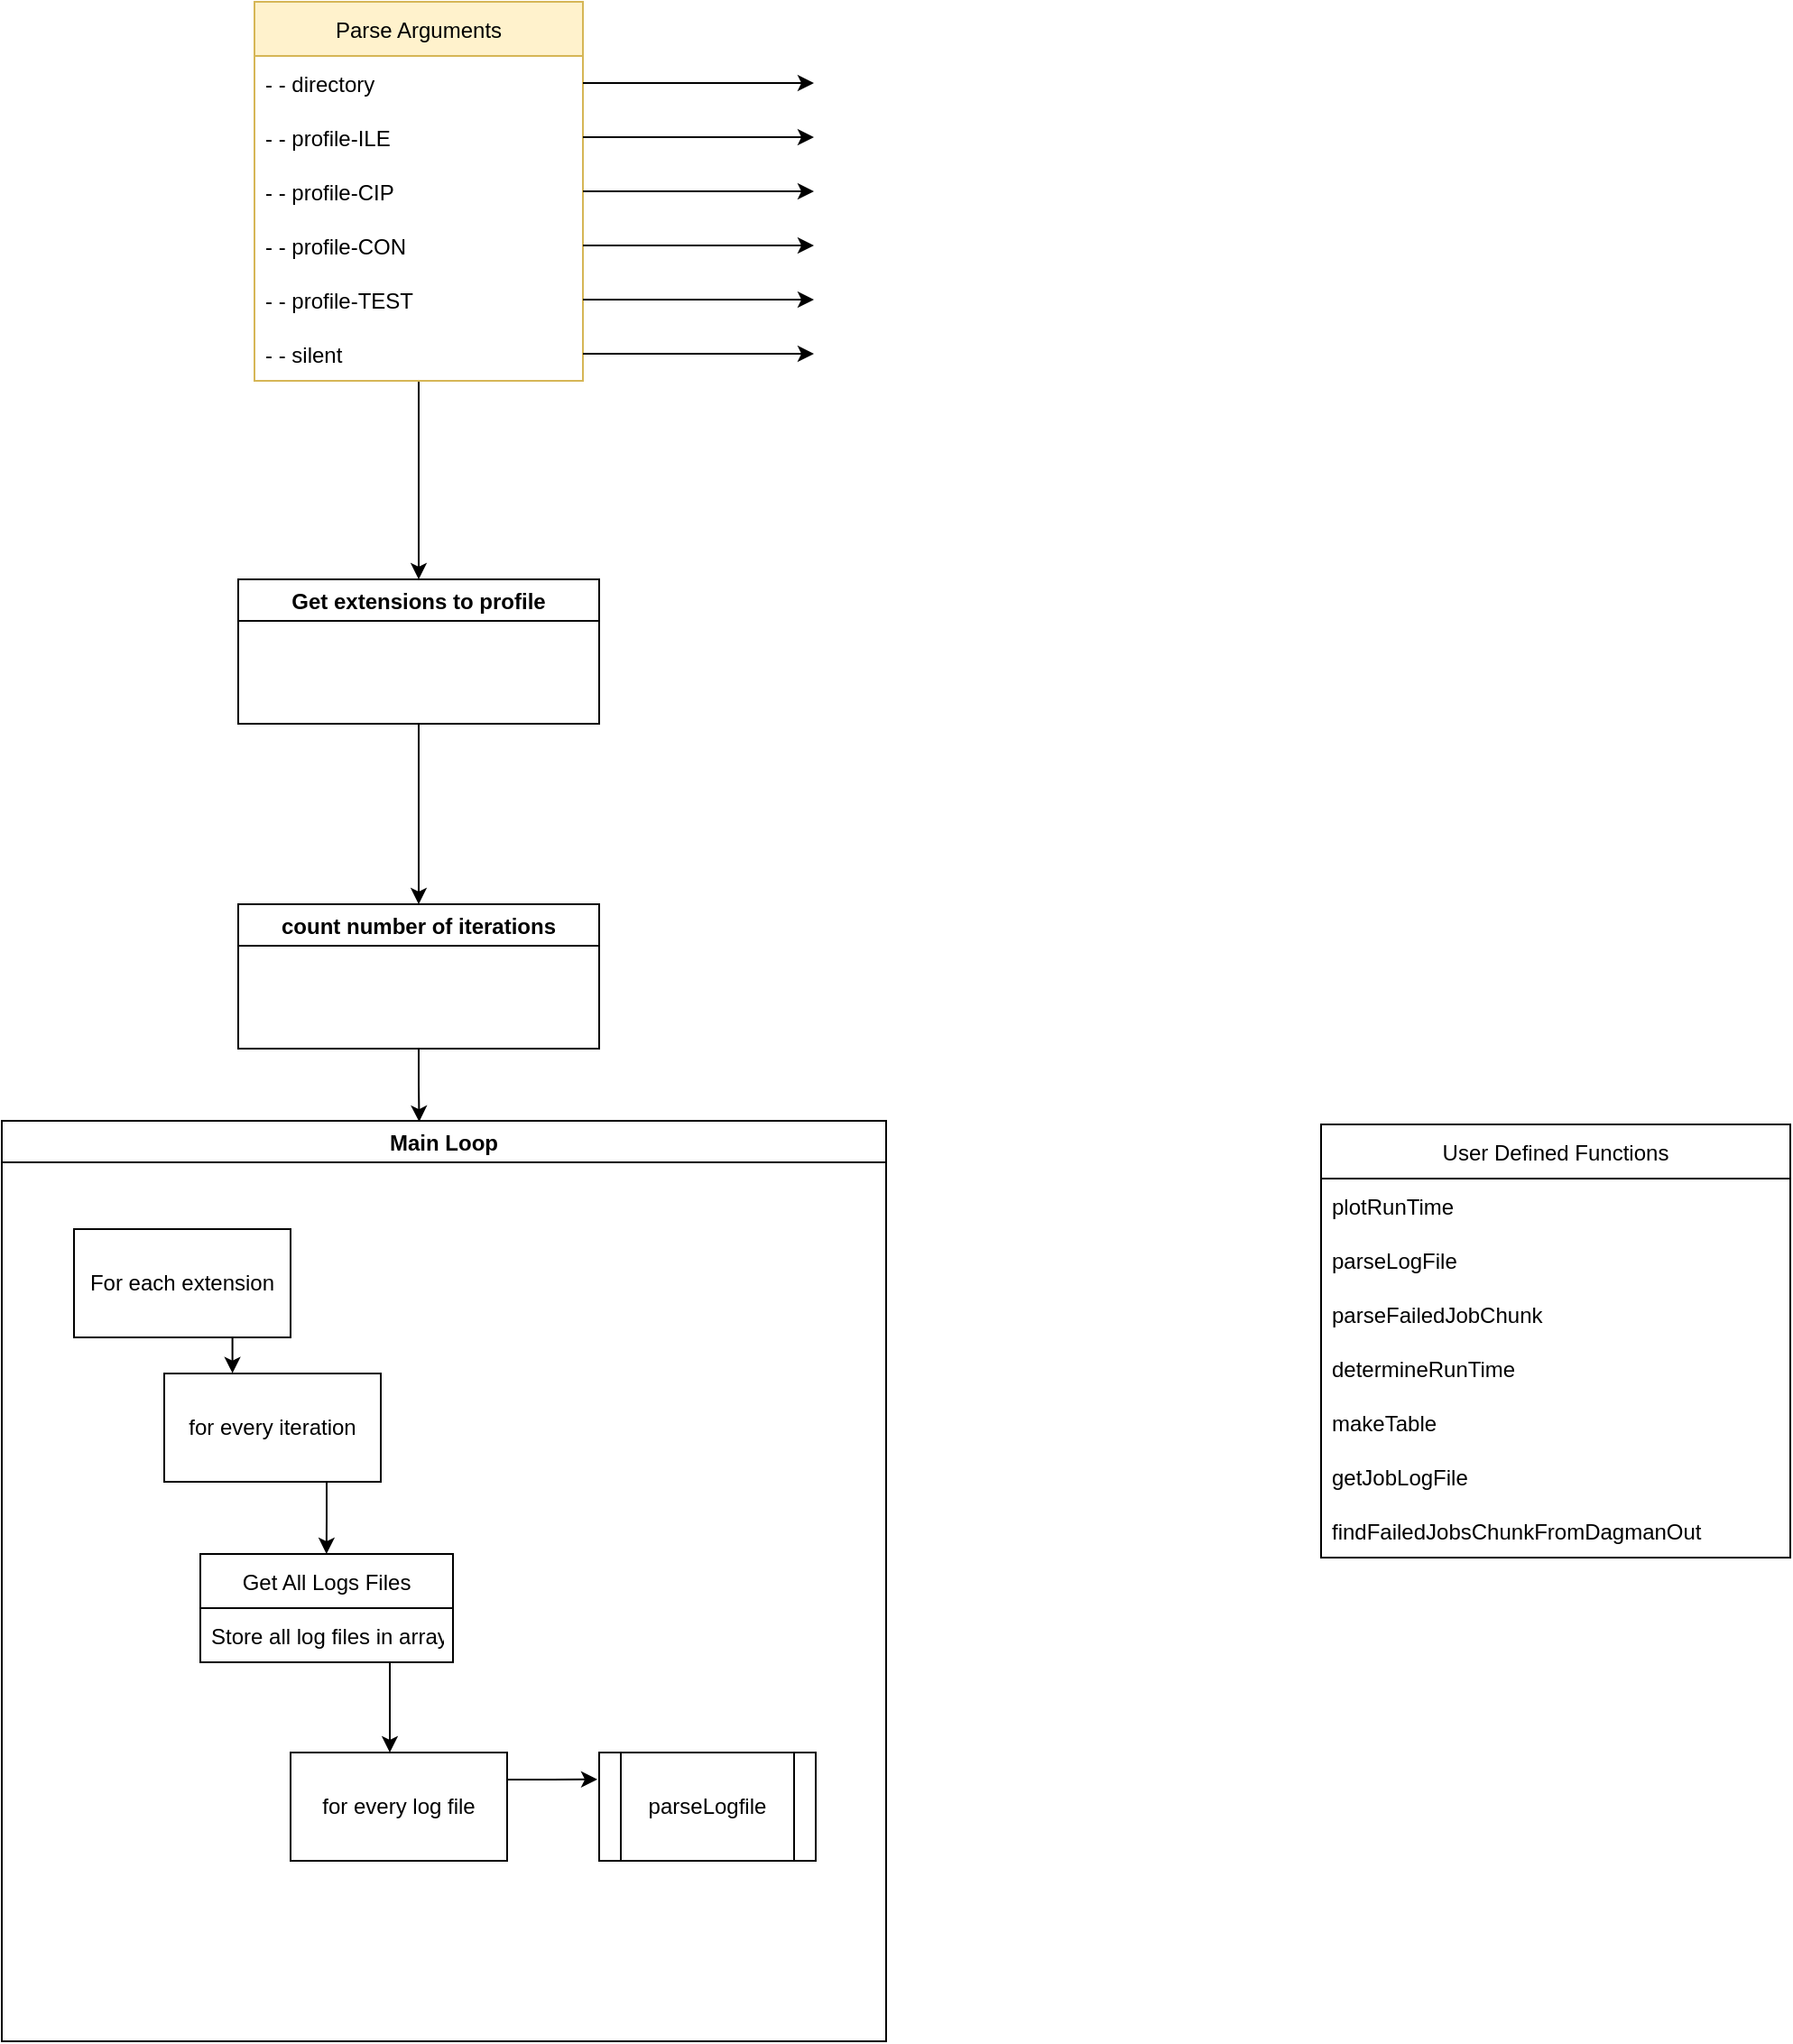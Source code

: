 <mxfile version="16.5.6" type="github">
  <diagram id="el1U36p7zhVe5056gf_X" name="Page-1">
    <mxGraphModel dx="1010" dy="1005" grid="1" gridSize="10" guides="1" tooltips="1" connect="1" arrows="1" fold="1" page="1" pageScale="1" pageWidth="850" pageHeight="1100" math="0" shadow="0">
      <root>
        <mxCell id="0" />
        <mxCell id="1" parent="0" />
        <mxCell id="W2DuysxjR4uDY15PI-nn-50" style="edgeStyle=orthogonalEdgeStyle;rounded=0;orthogonalLoop=1;jettySize=auto;html=1;" parent="1" source="W2DuysxjR4uDY15PI-nn-23" edge="1">
          <mxGeometry relative="1" as="geometry">
            <mxPoint x="1311" y="370" as="targetPoint" />
          </mxGeometry>
        </mxCell>
        <mxCell id="W2DuysxjR4uDY15PI-nn-23" value="Parse Arguments" style="swimlane;fontStyle=0;childLayout=stackLayout;horizontal=1;startSize=30;horizontalStack=0;resizeParent=1;resizeParentMax=0;resizeLast=0;collapsible=1;marginBottom=0;fillColor=#fff2cc;strokeColor=#d6b656;" parent="1" vertex="1">
          <mxGeometry x="1220" y="50" width="182" height="210" as="geometry">
            <mxRectangle x="1220" y="50" width="50" height="30" as="alternateBounds" />
          </mxGeometry>
        </mxCell>
        <mxCell id="W2DuysxjR4uDY15PI-nn-24" value="- - directory" style="text;strokeColor=none;fillColor=none;align=left;verticalAlign=middle;spacingLeft=4;spacingRight=4;overflow=hidden;points=[[0,0.5],[1,0.5]];portConstraint=eastwest;rotatable=0;" parent="W2DuysxjR4uDY15PI-nn-23" vertex="1">
          <mxGeometry y="30" width="182" height="30" as="geometry" />
        </mxCell>
        <mxCell id="W2DuysxjR4uDY15PI-nn-25" value="- - profile-ILE" style="text;strokeColor=none;fillColor=none;align=left;verticalAlign=middle;spacingLeft=4;spacingRight=4;overflow=hidden;points=[[0,0.5],[1,0.5]];portConstraint=eastwest;rotatable=0;" parent="W2DuysxjR4uDY15PI-nn-23" vertex="1">
          <mxGeometry y="60" width="182" height="30" as="geometry" />
        </mxCell>
        <mxCell id="W2DuysxjR4uDY15PI-nn-26" value="- - profile-CIP" style="text;strokeColor=none;fillColor=none;align=left;verticalAlign=middle;spacingLeft=4;spacingRight=4;overflow=hidden;points=[[0,0.5],[1,0.5]];portConstraint=eastwest;rotatable=0;" parent="W2DuysxjR4uDY15PI-nn-23" vertex="1">
          <mxGeometry y="90" width="182" height="30" as="geometry" />
        </mxCell>
        <mxCell id="W2DuysxjR4uDY15PI-nn-28" value="- - profile-CON" style="text;strokeColor=none;fillColor=none;align=left;verticalAlign=middle;spacingLeft=4;spacingRight=4;overflow=hidden;points=[[0,0.5],[1,0.5]];portConstraint=eastwest;rotatable=0;" parent="W2DuysxjR4uDY15PI-nn-23" vertex="1">
          <mxGeometry y="120" width="182" height="30" as="geometry" />
        </mxCell>
        <mxCell id="W2DuysxjR4uDY15PI-nn-29" value="- - profile-TEST" style="text;strokeColor=none;fillColor=none;align=left;verticalAlign=middle;spacingLeft=4;spacingRight=4;overflow=hidden;points=[[0,0.5],[1,0.5]];portConstraint=eastwest;rotatable=0;" parent="W2DuysxjR4uDY15PI-nn-23" vertex="1">
          <mxGeometry y="150" width="182" height="30" as="geometry" />
        </mxCell>
        <mxCell id="W2DuysxjR4uDY15PI-nn-30" value="- - silent" style="text;strokeColor=none;fillColor=none;align=left;verticalAlign=middle;spacingLeft=4;spacingRight=4;overflow=hidden;points=[[0,0.5],[1,0.5]];portConstraint=eastwest;rotatable=0;" parent="W2DuysxjR4uDY15PI-nn-23" vertex="1">
          <mxGeometry y="180" width="182" height="30" as="geometry" />
        </mxCell>
        <mxCell id="W2DuysxjR4uDY15PI-nn-39" style="edgeStyle=orthogonalEdgeStyle;rounded=0;orthogonalLoop=1;jettySize=auto;html=1;" parent="1" source="W2DuysxjR4uDY15PI-nn-24" edge="1">
          <mxGeometry relative="1" as="geometry">
            <mxPoint x="1530" y="95" as="targetPoint" />
          </mxGeometry>
        </mxCell>
        <mxCell id="W2DuysxjR4uDY15PI-nn-40" style="edgeStyle=orthogonalEdgeStyle;rounded=0;orthogonalLoop=1;jettySize=auto;html=1;" parent="1" source="W2DuysxjR4uDY15PI-nn-25" edge="1">
          <mxGeometry relative="1" as="geometry">
            <mxPoint x="1530" y="125" as="targetPoint" />
          </mxGeometry>
        </mxCell>
        <mxCell id="W2DuysxjR4uDY15PI-nn-41" style="edgeStyle=orthogonalEdgeStyle;rounded=0;orthogonalLoop=1;jettySize=auto;html=1;" parent="1" source="W2DuysxjR4uDY15PI-nn-26" edge="1">
          <mxGeometry relative="1" as="geometry">
            <mxPoint x="1530" y="155" as="targetPoint" />
          </mxGeometry>
        </mxCell>
        <mxCell id="W2DuysxjR4uDY15PI-nn-42" style="edgeStyle=orthogonalEdgeStyle;rounded=0;orthogonalLoop=1;jettySize=auto;html=1;" parent="1" source="W2DuysxjR4uDY15PI-nn-28" edge="1">
          <mxGeometry relative="1" as="geometry">
            <mxPoint x="1530" y="185" as="targetPoint" />
          </mxGeometry>
        </mxCell>
        <mxCell id="W2DuysxjR4uDY15PI-nn-43" style="edgeStyle=orthogonalEdgeStyle;rounded=0;orthogonalLoop=1;jettySize=auto;html=1;" parent="1" source="W2DuysxjR4uDY15PI-nn-29" edge="1">
          <mxGeometry relative="1" as="geometry">
            <mxPoint x="1530" y="215" as="targetPoint" />
          </mxGeometry>
        </mxCell>
        <mxCell id="W2DuysxjR4uDY15PI-nn-44" style="edgeStyle=orthogonalEdgeStyle;rounded=0;orthogonalLoop=1;jettySize=auto;html=1;" parent="1" source="W2DuysxjR4uDY15PI-nn-30" edge="1">
          <mxGeometry relative="1" as="geometry">
            <mxPoint x="1530" y="245" as="targetPoint" />
          </mxGeometry>
        </mxCell>
        <mxCell id="W2DuysxjR4uDY15PI-nn-52" style="edgeStyle=orthogonalEdgeStyle;rounded=0;orthogonalLoop=1;jettySize=auto;html=1;" parent="1" source="W2DuysxjR4uDY15PI-nn-51" edge="1">
          <mxGeometry relative="1" as="geometry">
            <mxPoint x="1311" y="550" as="targetPoint" />
          </mxGeometry>
        </mxCell>
        <mxCell id="W2DuysxjR4uDY15PI-nn-51" value="Get extensions to profile" style="swimlane;" parent="1" vertex="1">
          <mxGeometry x="1211" y="370" width="200" height="80" as="geometry" />
        </mxCell>
        <mxCell id="W2DuysxjR4uDY15PI-nn-58" style="edgeStyle=orthogonalEdgeStyle;rounded=0;orthogonalLoop=1;jettySize=auto;html=1;exitX=0.5;exitY=1;exitDx=0;exitDy=0;entryX=0.472;entryY=0.001;entryDx=0;entryDy=0;entryPerimeter=0;" parent="1" source="W2DuysxjR4uDY15PI-nn-53" target="W2DuysxjR4uDY15PI-nn-54" edge="1">
          <mxGeometry relative="1" as="geometry" />
        </mxCell>
        <mxCell id="W2DuysxjR4uDY15PI-nn-53" value="count number of iterations" style="swimlane;" parent="1" vertex="1">
          <mxGeometry x="1211" y="550" width="200" height="80" as="geometry">
            <mxRectangle x="1211" y="550" width="180" height="23" as="alternateBounds" />
          </mxGeometry>
        </mxCell>
        <mxCell id="W2DuysxjR4uDY15PI-nn-54" value="Main Loop" style="swimlane;startSize=23;" parent="1" vertex="1">
          <mxGeometry x="1080" y="670" width="490" height="510" as="geometry" />
        </mxCell>
        <mxCell id="W2DuysxjR4uDY15PI-nn-59" style="edgeStyle=orthogonalEdgeStyle;rounded=0;orthogonalLoop=1;jettySize=auto;html=1;exitX=0.75;exitY=1;exitDx=0;exitDy=0;entryX=0.315;entryY=-0.003;entryDx=0;entryDy=0;entryPerimeter=0;" parent="W2DuysxjR4uDY15PI-nn-54" source="W2DuysxjR4uDY15PI-nn-55" target="W2DuysxjR4uDY15PI-nn-57" edge="1">
          <mxGeometry relative="1" as="geometry" />
        </mxCell>
        <mxCell id="W2DuysxjR4uDY15PI-nn-55" value="For each extension" style="whiteSpace=wrap;html=1;" parent="W2DuysxjR4uDY15PI-nn-54" vertex="1">
          <mxGeometry x="40" y="60" width="120" height="60" as="geometry" />
        </mxCell>
        <mxCell id="W2DuysxjR4uDY15PI-nn-57" value="for every iteration" style="whiteSpace=wrap;html=1;" parent="W2DuysxjR4uDY15PI-nn-54" vertex="1">
          <mxGeometry x="90" y="140" width="120" height="60" as="geometry" />
        </mxCell>
        <mxCell id="W2DuysxjR4uDY15PI-nn-61" value="Get All Logs Files" style="swimlane;fontStyle=0;childLayout=stackLayout;horizontal=1;startSize=30;horizontalStack=0;resizeParent=1;resizeParentMax=0;resizeLast=0;collapsible=1;marginBottom=0;" parent="W2DuysxjR4uDY15PI-nn-54" vertex="1">
          <mxGeometry x="110" y="240" width="140" height="60" as="geometry" />
        </mxCell>
        <mxCell id="W2DuysxjR4uDY15PI-nn-62" value="Store all log files in array" style="text;strokeColor=none;fillColor=none;align=left;verticalAlign=middle;spacingLeft=4;spacingRight=4;overflow=hidden;points=[[0,0.5],[1,0.5]];portConstraint=eastwest;rotatable=0;" parent="W2DuysxjR4uDY15PI-nn-61" vertex="1">
          <mxGeometry y="30" width="140" height="30" as="geometry" />
        </mxCell>
        <mxCell id="W2DuysxjR4uDY15PI-nn-66" value="for every log file" style="whiteSpace=wrap;html=1;" parent="W2DuysxjR4uDY15PI-nn-54" vertex="1">
          <mxGeometry x="160" y="350" width="120" height="60" as="geometry" />
        </mxCell>
        <mxCell id="W2DuysxjR4uDY15PI-nn-71" value="parseLogfile" style="shape=process;whiteSpace=wrap;html=1;backgroundOutline=1;" parent="W2DuysxjR4uDY15PI-nn-54" vertex="1">
          <mxGeometry x="331" y="350" width="120" height="60" as="geometry" />
        </mxCell>
        <mxCell id="W2DuysxjR4uDY15PI-nn-60" style="edgeStyle=orthogonalEdgeStyle;rounded=0;orthogonalLoop=1;jettySize=auto;html=1;exitX=0.75;exitY=1;exitDx=0;exitDy=0;" parent="1" source="W2DuysxjR4uDY15PI-nn-57" edge="1">
          <mxGeometry relative="1" as="geometry">
            <mxPoint x="1259.907" y="910" as="targetPoint" />
          </mxGeometry>
        </mxCell>
        <mxCell id="W2DuysxjR4uDY15PI-nn-65" style="edgeStyle=orthogonalEdgeStyle;rounded=0;orthogonalLoop=1;jettySize=auto;html=1;exitX=0.75;exitY=1;exitDx=0;exitDy=0;" parent="1" source="W2DuysxjR4uDY15PI-nn-61" edge="1">
          <mxGeometry relative="1" as="geometry">
            <mxPoint x="1295" y="1020" as="targetPoint" />
          </mxGeometry>
        </mxCell>
        <mxCell id="W2DuysxjR4uDY15PI-nn-67" style="edgeStyle=orthogonalEdgeStyle;rounded=0;orthogonalLoop=1;jettySize=auto;html=1;exitX=1;exitY=0.25;exitDx=0;exitDy=0;" parent="1" source="W2DuysxjR4uDY15PI-nn-66" edge="1">
          <mxGeometry relative="1" as="geometry">
            <mxPoint x="1410" y="1034.889" as="targetPoint" />
          </mxGeometry>
        </mxCell>
        <mxCell id="W2DuysxjR4uDY15PI-nn-73" value="User Defined Functions" style="swimlane;fontStyle=0;childLayout=stackLayout;horizontal=1;startSize=30;horizontalStack=0;resizeParent=1;resizeParentMax=0;resizeLast=0;collapsible=1;marginBottom=0;" parent="1" vertex="1">
          <mxGeometry x="1811" y="672" width="260" height="240" as="geometry" />
        </mxCell>
        <mxCell id="W2DuysxjR4uDY15PI-nn-74" value="plotRunTime" style="text;strokeColor=none;fillColor=none;align=left;verticalAlign=middle;spacingLeft=4;spacingRight=4;overflow=hidden;points=[[0,0.5],[1,0.5]];portConstraint=eastwest;rotatable=0;" parent="W2DuysxjR4uDY15PI-nn-73" vertex="1">
          <mxGeometry y="30" width="260" height="30" as="geometry" />
        </mxCell>
        <mxCell id="W2DuysxjR4uDY15PI-nn-75" value="parseLogFile" style="text;strokeColor=none;fillColor=none;align=left;verticalAlign=middle;spacingLeft=4;spacingRight=4;overflow=hidden;points=[[0,0.5],[1,0.5]];portConstraint=eastwest;rotatable=0;" parent="W2DuysxjR4uDY15PI-nn-73" vertex="1">
          <mxGeometry y="60" width="260" height="30" as="geometry" />
        </mxCell>
        <mxCell id="W2DuysxjR4uDY15PI-nn-76" value="parseFailedJobChunk" style="text;strokeColor=none;fillColor=none;align=left;verticalAlign=middle;spacingLeft=4;spacingRight=4;overflow=hidden;points=[[0,0.5],[1,0.5]];portConstraint=eastwest;rotatable=0;" parent="W2DuysxjR4uDY15PI-nn-73" vertex="1">
          <mxGeometry y="90" width="260" height="30" as="geometry" />
        </mxCell>
        <mxCell id="Zr_DOouq1NsPhkWcnJbG-4" value="determineRunTime" style="text;strokeColor=none;fillColor=none;align=left;verticalAlign=middle;spacingLeft=4;spacingRight=4;overflow=hidden;points=[[0,0.5],[1,0.5]];portConstraint=eastwest;rotatable=0;" vertex="1" parent="W2DuysxjR4uDY15PI-nn-73">
          <mxGeometry y="120" width="260" height="30" as="geometry" />
        </mxCell>
        <mxCell id="Zr_DOouq1NsPhkWcnJbG-3" value="makeTable" style="text;strokeColor=none;fillColor=none;align=left;verticalAlign=middle;spacingLeft=4;spacingRight=4;overflow=hidden;points=[[0,0.5],[1,0.5]];portConstraint=eastwest;rotatable=0;" vertex="1" parent="W2DuysxjR4uDY15PI-nn-73">
          <mxGeometry y="150" width="260" height="30" as="geometry" />
        </mxCell>
        <mxCell id="Zr_DOouq1NsPhkWcnJbG-2" value="getJobLogFile" style="text;strokeColor=none;fillColor=none;align=left;verticalAlign=middle;spacingLeft=4;spacingRight=4;overflow=hidden;points=[[0,0.5],[1,0.5]];portConstraint=eastwest;rotatable=0;" vertex="1" parent="W2DuysxjR4uDY15PI-nn-73">
          <mxGeometry y="180" width="260" height="30" as="geometry" />
        </mxCell>
        <mxCell id="Zr_DOouq1NsPhkWcnJbG-1" value="findFailedJobsChunkFromDagmanOut" style="text;strokeColor=none;fillColor=none;align=left;verticalAlign=middle;spacingLeft=4;spacingRight=4;overflow=hidden;points=[[0,0.5],[1,0.5]];portConstraint=eastwest;rotatable=0;" vertex="1" parent="W2DuysxjR4uDY15PI-nn-73">
          <mxGeometry y="210" width="260" height="30" as="geometry" />
        </mxCell>
      </root>
    </mxGraphModel>
  </diagram>
</mxfile>
